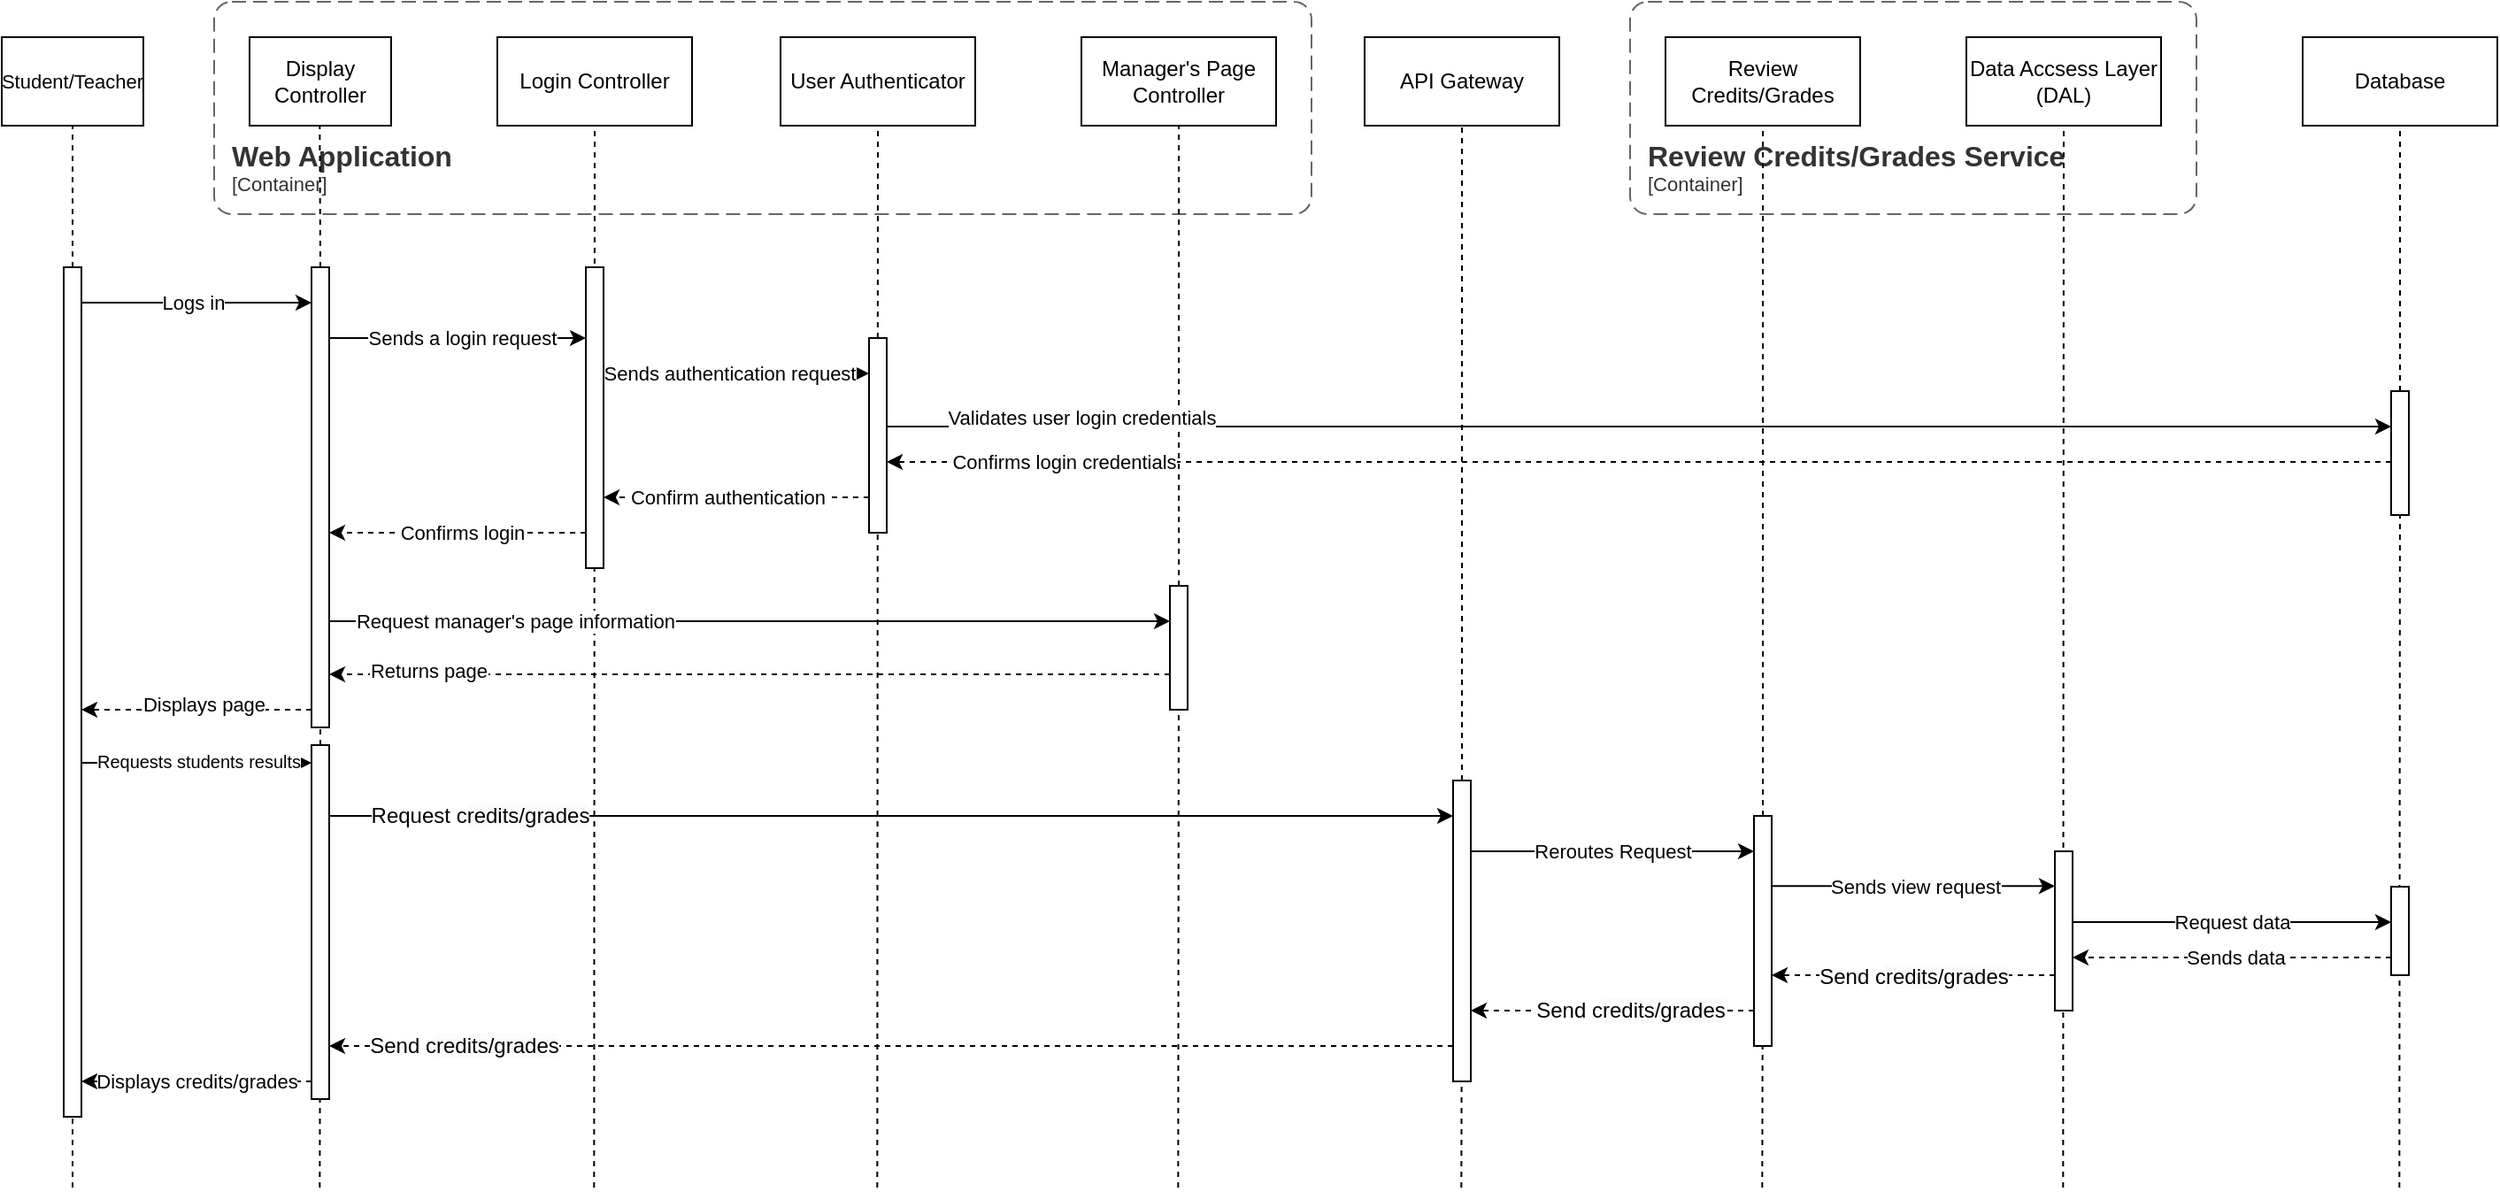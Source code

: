 <mxfile version="25.0.3">
  <diagram name="Page-1" id="2YBvvXClWsGukQMizWep">
    <mxGraphModel dx="1290" dy="1703" grid="1" gridSize="10" guides="1" tooltips="1" connect="1" arrows="1" fold="1" page="1" pageScale="1" pageWidth="850" pageHeight="1100" background="#ffffff" math="0" shadow="0">
      <root>
        <mxCell id="0" />
        <mxCell id="1" parent="0" />
        <object placeholders="1" c4Name="Review Credits/Grades Service" c4Type="ContainerScopeBoundary" c4Application="Container" label="&lt;font style=&quot;font-size: 16px&quot;&gt;&lt;b&gt;&lt;div style=&quot;text-align: left&quot;&gt;%c4Name%&lt;/div&gt;&lt;/b&gt;&lt;/font&gt;&lt;div style=&quot;text-align: left&quot;&gt;[%c4Application%]&lt;/div&gt;" id="wkqr8Lv-P-HSKv5gRVWf-94">
          <mxCell style="rounded=1;fontSize=11;whiteSpace=wrap;html=1;dashed=1;arcSize=20;fillColor=none;strokeColor=#666666;fontColor=#333333;labelBackgroundColor=none;align=left;verticalAlign=bottom;labelBorderColor=none;spacingTop=0;spacing=10;dashPattern=8 4;metaEdit=1;rotatable=0;perimeter=rectanglePerimeter;noLabel=0;labelPadding=0;allowArrows=0;connectable=0;expand=0;recursiveResize=0;editable=1;pointerEvents=0;absoluteArcSize=1;points=[[0.25,0,0],[0.5,0,0],[0.75,0,0],[1,0.25,0],[1,0.5,0],[1,0.75,0],[0.75,1,0],[0.5,1,0],[0.25,1,0],[0,0.75,0],[0,0.5,0],[0,0.25,0]];" parent="1" vertex="1">
            <mxGeometry x="960" y="-30" width="320" height="120" as="geometry" />
          </mxCell>
        </object>
        <object placeholders="1" c4Name="Web Application" c4Type="ContainerScopeBoundary" c4Application="Container" label="&lt;font style=&quot;font-size: 16px&quot;&gt;&lt;b&gt;&lt;div style=&quot;text-align: left&quot;&gt;%c4Name%&lt;/div&gt;&lt;/b&gt;&lt;/font&gt;&lt;div style=&quot;text-align: left&quot;&gt;[%c4Application%]&lt;/div&gt;" id="wkqr8Lv-P-HSKv5gRVWf-93">
          <mxCell style="rounded=1;fontSize=11;whiteSpace=wrap;html=1;dashed=1;arcSize=20;fillColor=none;strokeColor=#666666;fontColor=#333333;labelBackgroundColor=none;align=left;verticalAlign=bottom;labelBorderColor=none;spacingTop=0;spacing=10;dashPattern=8 4;metaEdit=1;rotatable=0;perimeter=rectanglePerimeter;noLabel=0;labelPadding=0;allowArrows=0;connectable=0;expand=0;recursiveResize=0;editable=1;pointerEvents=0;absoluteArcSize=1;points=[[0.25,0,0],[0.5,0,0],[0.75,0,0],[1,0.25,0],[1,0.5,0],[1,0.75,0],[0.75,1,0],[0.5,1,0],[0.25,1,0],[0,0.75,0],[0,0.5,0],[0,0.25,0]];" parent="1" vertex="1">
            <mxGeometry x="160" y="-30" width="620" height="120" as="geometry" />
          </mxCell>
        </object>
        <mxCell id="wkqr8Lv-P-HSKv5gRVWf-9" value="&lt;font style=&quot;font-size: 11px;&quot;&gt;Student/Teacher&lt;/font&gt;" style="rounded=0;whiteSpace=wrap;html=1;" parent="1" vertex="1">
          <mxGeometry x="40" y="-10" width="80" height="50" as="geometry" />
        </mxCell>
        <mxCell id="wkqr8Lv-P-HSKv5gRVWf-10" value="Display Contr&lt;span style=&quot;color: rgba(0, 0, 0, 0); font-family: monospace; font-size: 0px; text-align: start; text-wrap: nowrap;&quot;&gt;%3CmxGraphModel%3E%3Croot%3E%3CmxCell%20id%3D%220%22%2F%3E%3CmxCell%20id%3D%221%22%20parent%3D%220%22%2F%3E%3CmxCell%20id%3D%222%22%20value%3D%22Teacher%22%20style%3D%22rounded%3D0%3BwhiteSpace%3Dwrap%3Bhtml%3D1%3B%22%20vertex%3D%221%22%20parent%3D%221%22%3E%3CmxGeometry%20x%3D%2280%22%20y%3D%2240%22%20width%3D%2280%22%20height%3D%2250%22%20as%3D%22geometry%22%2F%3E%3C%2FmxCell%3E%3C%2Froot%3E%3C%2FmxGraphModel%3E&lt;/span&gt;oller" style="rounded=0;whiteSpace=wrap;html=1;" parent="1" vertex="1">
          <mxGeometry x="180" y="-10" width="80" height="50" as="geometry" />
        </mxCell>
        <mxCell id="wkqr8Lv-P-HSKv5gRVWf-11" value="Login Controller" style="rounded=0;whiteSpace=wrap;html=1;" parent="1" vertex="1">
          <mxGeometry x="320" y="-10" width="110" height="50" as="geometry" />
        </mxCell>
        <mxCell id="wkqr8Lv-P-HSKv5gRVWf-13" value="User Authenticator" style="rounded=0;whiteSpace=wrap;html=1;" parent="1" vertex="1">
          <mxGeometry x="480" y="-10" width="110" height="50" as="geometry" />
        </mxCell>
        <mxCell id="wkqr8Lv-P-HSKv5gRVWf-14" value="Manager&#39;s Page Controller" style="rounded=0;whiteSpace=wrap;html=1;" parent="1" vertex="1">
          <mxGeometry x="650" y="-10" width="110" height="50" as="geometry" />
        </mxCell>
        <mxCell id="wkqr8Lv-P-HSKv5gRVWf-15" value="API Gateway" style="rounded=0;whiteSpace=wrap;html=1;" parent="1" vertex="1">
          <mxGeometry x="810" y="-10" width="110" height="50" as="geometry" />
        </mxCell>
        <mxCell id="wkqr8Lv-P-HSKv5gRVWf-16" value="Review Credits/Grades" style="rounded=0;whiteSpace=wrap;html=1;" parent="1" vertex="1">
          <mxGeometry x="980" y="-10" width="110" height="50" as="geometry" />
        </mxCell>
        <mxCell id="wkqr8Lv-P-HSKv5gRVWf-17" value="Database" style="rounded=0;whiteSpace=wrap;html=1;" parent="1" vertex="1">
          <mxGeometry x="1340" y="-10" width="110" height="50" as="geometry" />
        </mxCell>
        <mxCell id="wkqr8Lv-P-HSKv5gRVWf-18" value="Data Accsess Layer (DAL)" style="rounded=0;whiteSpace=wrap;html=1;" parent="1" vertex="1">
          <mxGeometry x="1150" y="-10" width="110" height="50" as="geometry" />
        </mxCell>
        <mxCell id="wkqr8Lv-P-HSKv5gRVWf-19" value="" style="endArrow=none;dashed=1;html=1;rounded=0;exitX=0.5;exitY=0;exitDx=0;exitDy=0;" parent="1" source="wkqr8Lv-P-HSKv5gRVWf-28" edge="1">
          <mxGeometry width="50" height="50" relative="1" as="geometry">
            <mxPoint x="80" y="70" as="sourcePoint" />
            <mxPoint x="80" y="40" as="targetPoint" />
          </mxGeometry>
        </mxCell>
        <mxCell id="wkqr8Lv-P-HSKv5gRVWf-20" value="" style="endArrow=none;dashed=1;html=1;rounded=0;exitX=0.5;exitY=0;exitDx=0;exitDy=0;" parent="1" source="wkqr8Lv-P-HSKv5gRVWf-30" edge="1">
          <mxGeometry width="50" height="50" relative="1" as="geometry">
            <mxPoint x="219.724" y="70" as="sourcePoint" />
            <mxPoint x="219.66" y="40" as="targetPoint" />
          </mxGeometry>
        </mxCell>
        <mxCell id="wkqr8Lv-P-HSKv5gRVWf-21" value="" style="endArrow=none;dashed=1;html=1;rounded=0;entryX=0.5;entryY=1;entryDx=0;entryDy=0;" parent="1" target="wkqr8Lv-P-HSKv5gRVWf-11" edge="1">
          <mxGeometry width="50" height="50" relative="1" as="geometry">
            <mxPoint x="374.66" y="640" as="sourcePoint" />
            <mxPoint x="374.66" y="90" as="targetPoint" />
          </mxGeometry>
        </mxCell>
        <mxCell id="wkqr8Lv-P-HSKv5gRVWf-22" value="" style="endArrow=none;dashed=1;html=1;rounded=0;entryX=0.5;entryY=1;entryDx=0;entryDy=0;" parent="1" target="wkqr8Lv-P-HSKv5gRVWf-13" edge="1">
          <mxGeometry width="50" height="50" relative="1" as="geometry">
            <mxPoint x="534.66" y="640" as="sourcePoint" />
            <mxPoint x="534.66" y="90" as="targetPoint" />
          </mxGeometry>
        </mxCell>
        <mxCell id="wkqr8Lv-P-HSKv5gRVWf-23" value="" style="endArrow=none;dashed=1;html=1;rounded=0;entryX=0.5;entryY=1;entryDx=0;entryDy=0;" parent="1" source="wkqr8Lv-P-HSKv5gRVWf-48" target="wkqr8Lv-P-HSKv5gRVWf-14" edge="1">
          <mxGeometry width="50" height="50" relative="1" as="geometry">
            <mxPoint x="704.66" y="640" as="sourcePoint" />
            <mxPoint x="704.66" y="90" as="targetPoint" />
          </mxGeometry>
        </mxCell>
        <mxCell id="wkqr8Lv-P-HSKv5gRVWf-24" value="" style="endArrow=none;dashed=1;html=1;rounded=0;entryX=0.5;entryY=1;entryDx=0;entryDy=0;" parent="1" source="wkqr8Lv-P-HSKv5gRVWf-52" target="wkqr8Lv-P-HSKv5gRVWf-15" edge="1">
          <mxGeometry width="50" height="50" relative="1" as="geometry">
            <mxPoint x="864.66" y="640" as="sourcePoint" />
            <mxPoint x="864.66" y="90" as="targetPoint" />
          </mxGeometry>
        </mxCell>
        <mxCell id="wkqr8Lv-P-HSKv5gRVWf-25" value="" style="endArrow=none;dashed=1;html=1;rounded=0;entryX=0.5;entryY=1;entryDx=0;entryDy=0;" parent="1" source="wkqr8Lv-P-HSKv5gRVWf-54" target="wkqr8Lv-P-HSKv5gRVWf-16" edge="1">
          <mxGeometry width="50" height="50" relative="1" as="geometry">
            <mxPoint x="1034.66" y="640" as="sourcePoint" />
            <mxPoint x="1034.66" y="90" as="targetPoint" />
          </mxGeometry>
        </mxCell>
        <mxCell id="wkqr8Lv-P-HSKv5gRVWf-26" value="" style="endArrow=none;dashed=1;html=1;rounded=0;entryX=0.5;entryY=1;entryDx=0;entryDy=0;" parent="1" target="wkqr8Lv-P-HSKv5gRVWf-18" edge="1">
          <mxGeometry width="50" height="50" relative="1" as="geometry">
            <mxPoint x="1204.66" y="640" as="sourcePoint" />
            <mxPoint x="1204.66" y="90" as="targetPoint" />
          </mxGeometry>
        </mxCell>
        <mxCell id="wkqr8Lv-P-HSKv5gRVWf-27" value="" style="endArrow=none;dashed=1;html=1;rounded=0;entryX=0.5;entryY=1;entryDx=0;entryDy=0;" parent="1" source="wkqr8Lv-P-HSKv5gRVWf-34" target="wkqr8Lv-P-HSKv5gRVWf-17" edge="1">
          <mxGeometry width="50" height="50" relative="1" as="geometry">
            <mxPoint x="1394.66" y="640" as="sourcePoint" />
            <mxPoint x="1394.66" y="90" as="targetPoint" />
          </mxGeometry>
        </mxCell>
        <mxCell id="wkqr8Lv-P-HSKv5gRVWf-29" value="" style="endArrow=none;dashed=1;html=1;rounded=0;" parent="1" target="wkqr8Lv-P-HSKv5gRVWf-28" edge="1">
          <mxGeometry width="50" height="50" relative="1" as="geometry">
            <mxPoint x="80" y="640" as="sourcePoint" />
            <mxPoint x="80" y="90" as="targetPoint" />
          </mxGeometry>
        </mxCell>
        <mxCell id="wkqr8Lv-P-HSKv5gRVWf-36" style="edgeStyle=orthogonalEdgeStyle;rounded=0;orthogonalLoop=1;jettySize=auto;html=1;entryX=0;entryY=0.5;entryDx=0;entryDy=0;" parent="1" edge="1">
          <mxGeometry relative="1" as="geometry">
            <mxPoint x="85" y="140.0" as="sourcePoint" />
            <mxPoint x="215" y="140.0" as="targetPoint" />
          </mxGeometry>
        </mxCell>
        <mxCell id="wkqr8Lv-P-HSKv5gRVWf-73" value="Logs in" style="edgeLabel;html=1;align=center;verticalAlign=middle;resizable=0;points=[];" parent="wkqr8Lv-P-HSKv5gRVWf-36" connectable="0" vertex="1">
          <mxGeometry x="-0.034" relative="1" as="geometry">
            <mxPoint as="offset" />
          </mxGeometry>
        </mxCell>
        <mxCell id="wkqr8Lv-P-HSKv5gRVWf-61" style="edgeStyle=orthogonalEdgeStyle;rounded=0;orthogonalLoop=1;jettySize=auto;html=1;" parent="1" edge="1">
          <mxGeometry relative="1" as="geometry">
            <mxPoint x="85" y="400.0" as="sourcePoint" />
            <mxPoint x="215" y="400.0" as="targetPoint" />
          </mxGeometry>
        </mxCell>
        <mxCell id="wkqr8Lv-P-HSKv5gRVWf-83" value="Requests students results" style="edgeLabel;html=1;align=center;verticalAlign=middle;resizable=0;points=[];fontSize=10;" parent="wkqr8Lv-P-HSKv5gRVWf-61" connectable="0" vertex="1">
          <mxGeometry x="-0.363" y="1" relative="1" as="geometry">
            <mxPoint x="24" as="offset" />
          </mxGeometry>
        </mxCell>
        <mxCell id="wkqr8Lv-P-HSKv5gRVWf-28" value="" style="rounded=0;whiteSpace=wrap;html=1;" parent="1" vertex="1">
          <mxGeometry x="75" y="120" width="10" height="480" as="geometry" />
        </mxCell>
        <mxCell id="wkqr8Lv-P-HSKv5gRVWf-31" value="" style="endArrow=none;dashed=1;html=1;rounded=0;" parent="1" source="wkqr8Lv-P-HSKv5gRVWf-71" target="wkqr8Lv-P-HSKv5gRVWf-30" edge="1">
          <mxGeometry width="50" height="50" relative="1" as="geometry">
            <mxPoint x="219.66" y="640" as="sourcePoint" />
            <mxPoint x="219.66" y="90" as="targetPoint" />
          </mxGeometry>
        </mxCell>
        <mxCell id="wkqr8Lv-P-HSKv5gRVWf-37" style="edgeStyle=orthogonalEdgeStyle;rounded=0;orthogonalLoop=1;jettySize=auto;html=1;entryX=0;entryY=0.5;entryDx=0;entryDy=0;" parent="1" edge="1">
          <mxGeometry relative="1" as="geometry">
            <mxPoint x="225" y="160.0" as="sourcePoint" />
            <mxPoint x="370" y="160.0" as="targetPoint" />
          </mxGeometry>
        </mxCell>
        <mxCell id="wkqr8Lv-P-HSKv5gRVWf-74" value="Sends a login request" style="edgeLabel;html=1;align=center;verticalAlign=middle;resizable=0;points=[];" parent="wkqr8Lv-P-HSKv5gRVWf-37" connectable="0" vertex="1">
          <mxGeometry x="-0.105" relative="1" as="geometry">
            <mxPoint x="10" as="offset" />
          </mxGeometry>
        </mxCell>
        <mxCell id="wkqr8Lv-P-HSKv5gRVWf-49" style="edgeStyle=orthogonalEdgeStyle;rounded=0;orthogonalLoop=1;jettySize=auto;html=1;" parent="1" source="wkqr8Lv-P-HSKv5gRVWf-30" target="wkqr8Lv-P-HSKv5gRVWf-48" edge="1">
          <mxGeometry relative="1" as="geometry">
            <Array as="points">
              <mxPoint x="350" y="320" />
              <mxPoint x="350" y="320" />
            </Array>
          </mxGeometry>
        </mxCell>
        <mxCell id="wkqr8Lv-P-HSKv5gRVWf-80" value="Request manager&#39;s page information" style="edgeLabel;html=1;align=center;verticalAlign=middle;resizable=0;points=[];" parent="wkqr8Lv-P-HSKv5gRVWf-49" connectable="0" vertex="1">
          <mxGeometry x="-0.167" relative="1" as="geometry">
            <mxPoint x="-93" as="offset" />
          </mxGeometry>
        </mxCell>
        <mxCell id="wkqr8Lv-P-HSKv5gRVWf-62" style="edgeStyle=orthogonalEdgeStyle;rounded=0;orthogonalLoop=1;jettySize=auto;html=1;" parent="1" edge="1">
          <mxGeometry relative="1" as="geometry">
            <mxPoint x="225" y="430.0" as="sourcePoint" />
            <mxPoint x="860" y="430.0" as="targetPoint" />
          </mxGeometry>
        </mxCell>
        <mxCell id="wkqr8Lv-P-HSKv5gRVWf-84" value="&lt;font style=&quot;font-size: 12px;&quot;&gt;Request&amp;nbsp;&lt;/font&gt;&lt;font style=&quot;font-size: 12px;&quot;&gt;c&lt;/font&gt;&lt;span style=&quot;font-size: 12px; text-wrap-mode: wrap; background-color: rgb(251, 251, 251);&quot;&gt;redits/g&lt;/span&gt;&lt;span style=&quot;font-size: 12px; text-wrap-mode: wrap; background-color: rgb(251, 251, 251);&quot;&gt;rades&lt;/span&gt;" style="edgeLabel;html=1;align=center;verticalAlign=middle;resizable=0;points=[];" parent="wkqr8Lv-P-HSKv5gRVWf-62" connectable="0" vertex="1">
          <mxGeometry x="-0.146" relative="1" as="geometry">
            <mxPoint x="-186" as="offset" />
          </mxGeometry>
        </mxCell>
        <mxCell id="wkqr8Lv-P-HSKv5gRVWf-30" value="" style="rounded=0;whiteSpace=wrap;html=1;" parent="1" vertex="1">
          <mxGeometry x="215" y="120" width="10" height="260" as="geometry" />
        </mxCell>
        <mxCell id="wkqr8Lv-P-HSKv5gRVWf-38" style="edgeStyle=orthogonalEdgeStyle;rounded=0;orthogonalLoop=1;jettySize=auto;html=1;" parent="1" source="wkqr8Lv-P-HSKv5gRVWf-32" target="wkqr8Lv-P-HSKv5gRVWf-33" edge="1">
          <mxGeometry relative="1" as="geometry">
            <Array as="points">
              <mxPoint x="460" y="180" />
              <mxPoint x="460" y="180" />
            </Array>
          </mxGeometry>
        </mxCell>
        <mxCell id="wkqr8Lv-P-HSKv5gRVWf-75" value="Sends authentication request" style="edgeLabel;html=1;align=center;verticalAlign=middle;resizable=0;points=[];" parent="wkqr8Lv-P-HSKv5gRVWf-38" connectable="0" vertex="1">
          <mxGeometry x="0.115" relative="1" as="geometry">
            <mxPoint x="-13" as="offset" />
          </mxGeometry>
        </mxCell>
        <mxCell id="wkqr8Lv-P-HSKv5gRVWf-32" value="" style="rounded=0;whiteSpace=wrap;html=1;" parent="1" vertex="1">
          <mxGeometry x="370" y="120" width="10" height="170" as="geometry" />
        </mxCell>
        <mxCell id="wkqr8Lv-P-HSKv5gRVWf-60" style="edgeStyle=orthogonalEdgeStyle;rounded=0;orthogonalLoop=1;jettySize=auto;html=1;" parent="1" source="wkqr8Lv-P-HSKv5gRVWf-33" target="wkqr8Lv-P-HSKv5gRVWf-34" edge="1">
          <mxGeometry relative="1" as="geometry">
            <Array as="points">
              <mxPoint x="970" y="210" />
              <mxPoint x="970" y="210" />
            </Array>
          </mxGeometry>
        </mxCell>
        <mxCell id="wkqr8Lv-P-HSKv5gRVWf-76" value="Validates user login credentials" style="edgeLabel;html=1;align=center;verticalAlign=middle;resizable=0;points=[];" parent="wkqr8Lv-P-HSKv5gRVWf-60" connectable="0" vertex="1">
          <mxGeometry x="-0.32" y="3" relative="1" as="geometry">
            <mxPoint x="-179" y="-2" as="offset" />
          </mxGeometry>
        </mxCell>
        <mxCell id="wkqr8Lv-P-HSKv5gRVWf-33" value="" style="rounded=0;whiteSpace=wrap;html=1;" parent="1" vertex="1">
          <mxGeometry x="530" y="160" width="10" height="110" as="geometry" />
        </mxCell>
        <mxCell id="wkqr8Lv-P-HSKv5gRVWf-35" value="" style="endArrow=none;dashed=1;html=1;rounded=0;" parent="1" target="wkqr8Lv-P-HSKv5gRVWf-34" edge="1">
          <mxGeometry width="50" height="50" relative="1" as="geometry">
            <mxPoint x="1394.66" y="640" as="sourcePoint" />
            <mxPoint x="1394.66" y="90" as="targetPoint" />
          </mxGeometry>
        </mxCell>
        <mxCell id="wkqr8Lv-P-HSKv5gRVWf-34" value="" style="rounded=0;whiteSpace=wrap;html=1;" parent="1" vertex="1">
          <mxGeometry x="1390" y="190" width="10" height="70" as="geometry" />
        </mxCell>
        <mxCell id="wkqr8Lv-P-HSKv5gRVWf-42" value="" style="html=1;labelBackgroundColor=#ffffff;startArrow=none;startFill=0;startSize=6;endArrow=classic;endFill=1;endSize=6;jettySize=auto;orthogonalLoop=1;strokeWidth=1;dashed=1;fontSize=14;rounded=0;" parent="1" edge="1">
          <mxGeometry width="60" height="60" relative="1" as="geometry">
            <mxPoint x="1390" y="230.0" as="sourcePoint" />
            <mxPoint x="540" y="230.0" as="targetPoint" />
          </mxGeometry>
        </mxCell>
        <mxCell id="wkqr8Lv-P-HSKv5gRVWf-77" value="Confirms login credentials" style="edgeLabel;html=1;align=center;verticalAlign=middle;resizable=0;points=[];" parent="wkqr8Lv-P-HSKv5gRVWf-42" connectable="0" vertex="1">
          <mxGeometry x="0.269" y="-3" relative="1" as="geometry">
            <mxPoint x="-211" y="3" as="offset" />
          </mxGeometry>
        </mxCell>
        <mxCell id="wkqr8Lv-P-HSKv5gRVWf-43" value="" style="html=1;labelBackgroundColor=#ffffff;startArrow=none;startFill=0;startSize=6;endArrow=classic;endFill=1;endSize=6;jettySize=auto;orthogonalLoop=1;strokeWidth=1;dashed=1;fontSize=14;rounded=0;" parent="1" edge="1">
          <mxGeometry width="60" height="60" relative="1" as="geometry">
            <mxPoint x="530" y="250.005" as="sourcePoint" />
            <mxPoint x="380" y="250.0" as="targetPoint" />
          </mxGeometry>
        </mxCell>
        <mxCell id="wkqr8Lv-P-HSKv5gRVWf-78" value="Confirm authentication" style="edgeLabel;html=1;align=center;verticalAlign=middle;resizable=0;points=[];" parent="wkqr8Lv-P-HSKv5gRVWf-43" connectable="0" vertex="1">
          <mxGeometry x="0.151" y="-2" relative="1" as="geometry">
            <mxPoint x="6" y="2" as="offset" />
          </mxGeometry>
        </mxCell>
        <mxCell id="wkqr8Lv-P-HSKv5gRVWf-44" value="" style="html=1;labelBackgroundColor=#ffffff;startArrow=none;startFill=0;startSize=6;endArrow=classic;endFill=1;endSize=6;jettySize=auto;orthogonalLoop=1;strokeWidth=1;dashed=1;fontSize=14;rounded=0;" parent="1" edge="1">
          <mxGeometry width="60" height="60" relative="1" as="geometry">
            <mxPoint x="370" y="270.0" as="sourcePoint" />
            <mxPoint x="225" y="270.0" as="targetPoint" />
          </mxGeometry>
        </mxCell>
        <mxCell id="wkqr8Lv-P-HSKv5gRVWf-79" value="Confirms login" style="edgeLabel;html=1;align=center;verticalAlign=middle;resizable=0;points=[];" parent="wkqr8Lv-P-HSKv5gRVWf-44" connectable="0" vertex="1">
          <mxGeometry x="-0.161" y="-1" relative="1" as="geometry">
            <mxPoint x="-9" y="1" as="offset" />
          </mxGeometry>
        </mxCell>
        <mxCell id="wkqr8Lv-P-HSKv5gRVWf-46" value="" style="html=1;labelBackgroundColor=#ffffff;startArrow=none;startFill=0;startSize=6;endArrow=classic;endFill=1;endSize=6;jettySize=auto;orthogonalLoop=1;strokeWidth=1;dashed=1;fontSize=14;rounded=0;" parent="1" edge="1">
          <mxGeometry width="60" height="60" relative="1" as="geometry">
            <mxPoint x="215" y="370.0" as="sourcePoint" />
            <mxPoint x="85" y="370.0" as="targetPoint" />
          </mxGeometry>
        </mxCell>
        <mxCell id="wkqr8Lv-P-HSKv5gRVWf-82" value="Displays page" style="edgeLabel;html=1;align=center;verticalAlign=middle;resizable=0;points=[];" parent="wkqr8Lv-P-HSKv5gRVWf-46" connectable="0" vertex="1">
          <mxGeometry x="-0.051" y="-3" relative="1" as="geometry">
            <mxPoint as="offset" />
          </mxGeometry>
        </mxCell>
        <mxCell id="wkqr8Lv-P-HSKv5gRVWf-50" value="" style="html=1;labelBackgroundColor=#ffffff;startArrow=none;startFill=0;startSize=6;endArrow=classic;endFill=1;endSize=6;jettySize=auto;orthogonalLoop=1;strokeWidth=1;dashed=1;fontSize=14;rounded=0;" parent="1" edge="1">
          <mxGeometry width="60" height="60" relative="1" as="geometry">
            <mxPoint x="700" y="350.0" as="sourcePoint" />
            <mxPoint x="225" y="350.0" as="targetPoint" />
          </mxGeometry>
        </mxCell>
        <mxCell id="wkqr8Lv-P-HSKv5gRVWf-81" value="Returns page" style="edgeLabel;html=1;align=center;verticalAlign=middle;resizable=0;points=[];" parent="wkqr8Lv-P-HSKv5gRVWf-50" connectable="0" vertex="1">
          <mxGeometry x="0.114" y="-2" relative="1" as="geometry">
            <mxPoint x="-155" as="offset" />
          </mxGeometry>
        </mxCell>
        <mxCell id="wkqr8Lv-P-HSKv5gRVWf-51" value="" style="endArrow=none;dashed=1;html=1;rounded=0;" parent="1" target="wkqr8Lv-P-HSKv5gRVWf-48" edge="1">
          <mxGeometry width="50" height="50" relative="1" as="geometry">
            <mxPoint x="704.66" y="640" as="sourcePoint" />
            <mxPoint x="704.66" y="90" as="targetPoint" />
          </mxGeometry>
        </mxCell>
        <mxCell id="wkqr8Lv-P-HSKv5gRVWf-48" value="" style="rounded=0;whiteSpace=wrap;html=1;" parent="1" vertex="1">
          <mxGeometry x="700" y="300" width="10" height="70" as="geometry" />
        </mxCell>
        <mxCell id="wkqr8Lv-P-HSKv5gRVWf-53" value="" style="endArrow=none;dashed=1;html=1;rounded=0;" parent="1" target="wkqr8Lv-P-HSKv5gRVWf-52" edge="1">
          <mxGeometry width="50" height="50" relative="1" as="geometry">
            <mxPoint x="864.66" y="640" as="sourcePoint" />
            <mxPoint x="864.66" y="90" as="targetPoint" />
          </mxGeometry>
        </mxCell>
        <mxCell id="wkqr8Lv-P-HSKv5gRVWf-63" style="edgeStyle=orthogonalEdgeStyle;rounded=0;orthogonalLoop=1;jettySize=auto;html=1;" parent="1" source="wkqr8Lv-P-HSKv5gRVWf-52" target="wkqr8Lv-P-HSKv5gRVWf-54" edge="1">
          <mxGeometry relative="1" as="geometry">
            <Array as="points">
              <mxPoint x="950" y="450" />
              <mxPoint x="950" y="450" />
            </Array>
          </mxGeometry>
        </mxCell>
        <mxCell id="wkqr8Lv-P-HSKv5gRVWf-85" value="Reroutes Request" style="edgeLabel;html=1;align=center;verticalAlign=middle;resizable=0;points=[];" parent="wkqr8Lv-P-HSKv5gRVWf-63" connectable="0" vertex="1">
          <mxGeometry x="-0.122" y="-3" relative="1" as="geometry">
            <mxPoint x="10" y="-3" as="offset" />
          </mxGeometry>
        </mxCell>
        <mxCell id="wkqr8Lv-P-HSKv5gRVWf-52" value="" style="rounded=0;whiteSpace=wrap;html=1;" parent="1" vertex="1">
          <mxGeometry x="860" y="410" width="10" height="170" as="geometry" />
        </mxCell>
        <mxCell id="wkqr8Lv-P-HSKv5gRVWf-55" value="" style="endArrow=none;dashed=1;html=1;rounded=0;" parent="1" target="wkqr8Lv-P-HSKv5gRVWf-54" edge="1">
          <mxGeometry width="50" height="50" relative="1" as="geometry">
            <mxPoint x="1034.66" y="640" as="sourcePoint" />
            <mxPoint x="1034.66" y="90" as="targetPoint" />
          </mxGeometry>
        </mxCell>
        <mxCell id="wkqr8Lv-P-HSKv5gRVWf-64" style="edgeStyle=orthogonalEdgeStyle;rounded=0;orthogonalLoop=1;jettySize=auto;html=1;" parent="1" edge="1">
          <mxGeometry relative="1" as="geometry">
            <mxPoint x="1040" y="469.66" as="sourcePoint" />
            <mxPoint x="1200" y="469.66" as="targetPoint" />
          </mxGeometry>
        </mxCell>
        <mxCell id="wkqr8Lv-P-HSKv5gRVWf-86" value="Sends view request" style="edgeLabel;html=1;align=center;verticalAlign=middle;resizable=0;points=[];" parent="wkqr8Lv-P-HSKv5gRVWf-64" connectable="0" vertex="1">
          <mxGeometry x="-0.282" y="2" relative="1" as="geometry">
            <mxPoint x="23" y="2" as="offset" />
          </mxGeometry>
        </mxCell>
        <mxCell id="wkqr8Lv-P-HSKv5gRVWf-54" value="" style="rounded=0;whiteSpace=wrap;html=1;" parent="1" vertex="1">
          <mxGeometry x="1030" y="430" width="10" height="130" as="geometry" />
        </mxCell>
        <mxCell id="wkqr8Lv-P-HSKv5gRVWf-65" style="edgeStyle=orthogonalEdgeStyle;rounded=0;orthogonalLoop=1;jettySize=auto;html=1;" parent="1" source="wkqr8Lv-P-HSKv5gRVWf-56" target="wkqr8Lv-P-HSKv5gRVWf-58" edge="1">
          <mxGeometry relative="1" as="geometry">
            <Array as="points">
              <mxPoint x="1300" y="490" />
              <mxPoint x="1300" y="490" />
            </Array>
          </mxGeometry>
        </mxCell>
        <mxCell id="wkqr8Lv-P-HSKv5gRVWf-87" value="Request data" style="edgeLabel;html=1;align=center;verticalAlign=middle;resizable=0;points=[];" parent="wkqr8Lv-P-HSKv5gRVWf-65" connectable="0" vertex="1">
          <mxGeometry x="-0.12" y="3" relative="1" as="geometry">
            <mxPoint x="11" y="3" as="offset" />
          </mxGeometry>
        </mxCell>
        <mxCell id="wkqr8Lv-P-HSKv5gRVWf-56" value="" style="rounded=0;whiteSpace=wrap;html=1;" parent="1" vertex="1">
          <mxGeometry x="1200" y="450" width="10" height="90" as="geometry" />
        </mxCell>
        <mxCell id="wkqr8Lv-P-HSKv5gRVWf-58" value="" style="rounded=0;whiteSpace=wrap;html=1;" parent="1" vertex="1">
          <mxGeometry x="1390" y="470" width="10" height="50" as="geometry" />
        </mxCell>
        <mxCell id="wkqr8Lv-P-HSKv5gRVWf-66" value="" style="html=1;labelBackgroundColor=#ffffff;startArrow=none;startFill=0;startSize=6;endArrow=classic;endFill=1;endSize=6;jettySize=auto;orthogonalLoop=1;strokeWidth=1;dashed=1;fontSize=14;rounded=0;" parent="1" edge="1">
          <mxGeometry width="60" height="60" relative="1" as="geometry">
            <mxPoint x="1390" y="510.0" as="sourcePoint" />
            <mxPoint x="1210" y="510.0" as="targetPoint" />
          </mxGeometry>
        </mxCell>
        <mxCell id="wkqr8Lv-P-HSKv5gRVWf-88" value="Sends data" style="edgeLabel;html=1;align=center;verticalAlign=middle;resizable=0;points=[];" parent="wkqr8Lv-P-HSKv5gRVWf-66" connectable="0" vertex="1">
          <mxGeometry x="-0.018" relative="1" as="geometry">
            <mxPoint as="offset" />
          </mxGeometry>
        </mxCell>
        <mxCell id="wkqr8Lv-P-HSKv5gRVWf-67" value="" style="html=1;labelBackgroundColor=#ffffff;startArrow=none;startFill=0;startSize=6;endArrow=classic;endFill=1;endSize=6;jettySize=auto;orthogonalLoop=1;strokeWidth=1;dashed=1;fontSize=14;rounded=0;" parent="1" edge="1">
          <mxGeometry width="60" height="60" relative="1" as="geometry">
            <mxPoint x="1200" y="520.0" as="sourcePoint" />
            <mxPoint x="1040" y="520.0" as="targetPoint" />
          </mxGeometry>
        </mxCell>
        <mxCell id="wkqr8Lv-P-HSKv5gRVWf-89" value="&lt;font style=&quot;font-size: 12px;&quot;&gt;Send c&lt;/font&gt;&lt;span style=&quot;font-size: 12px; text-wrap-mode: wrap; background-color: rgb(251, 251, 251);&quot;&gt;redits/g&lt;/span&gt;&lt;span style=&quot;font-size: 12px; text-wrap-mode: wrap; background-color: rgb(251, 251, 251);&quot;&gt;rades&lt;/span&gt;" style="edgeLabel;html=1;align=center;verticalAlign=middle;resizable=0;points=[];" parent="wkqr8Lv-P-HSKv5gRVWf-67" connectable="0" vertex="1">
          <mxGeometry x="0.006" y="1" relative="1" as="geometry">
            <mxPoint as="offset" />
          </mxGeometry>
        </mxCell>
        <mxCell id="wkqr8Lv-P-HSKv5gRVWf-68" value="" style="html=1;labelBackgroundColor=#ffffff;startArrow=none;startFill=0;startSize=6;endArrow=classic;endFill=1;endSize=6;jettySize=auto;orthogonalLoop=1;strokeWidth=1;dashed=1;fontSize=14;rounded=0;" parent="1" edge="1">
          <mxGeometry width="60" height="60" relative="1" as="geometry">
            <mxPoint x="1030" y="540.0" as="sourcePoint" />
            <mxPoint x="870" y="540.0" as="targetPoint" />
          </mxGeometry>
        </mxCell>
        <mxCell id="wkqr8Lv-P-HSKv5gRVWf-90" value="&lt;font style=&quot;font-size: 12px;&quot;&gt;Send c&lt;/font&gt;&lt;span style=&quot;text-wrap-mode: wrap; font-size: 12px; background-color: rgb(251, 251, 251);&quot;&gt;redits/g&lt;/span&gt;&lt;span style=&quot;text-wrap-mode: wrap; font-size: 12px; background-color: rgb(251, 251, 251);&quot;&gt;rades&lt;/span&gt;" style="edgeLabel;html=1;align=center;verticalAlign=middle;resizable=0;points=[];" parent="wkqr8Lv-P-HSKv5gRVWf-68" connectable="0" vertex="1">
          <mxGeometry x="0.114" relative="1" as="geometry">
            <mxPoint x="19" as="offset" />
          </mxGeometry>
        </mxCell>
        <mxCell id="wkqr8Lv-P-HSKv5gRVWf-69" value="" style="html=1;labelBackgroundColor=#ffffff;startArrow=none;startFill=0;startSize=6;endArrow=classic;endFill=1;endSize=6;jettySize=auto;orthogonalLoop=1;strokeWidth=1;dashed=1;fontSize=14;rounded=0;" parent="1" edge="1">
          <mxGeometry width="60" height="60" relative="1" as="geometry">
            <mxPoint x="860" y="560.0" as="sourcePoint" />
            <mxPoint x="225" y="560.0" as="targetPoint" />
          </mxGeometry>
        </mxCell>
        <mxCell id="wkqr8Lv-P-HSKv5gRVWf-91" value="&lt;font style=&quot;font-size: 12px;&quot;&gt;Send c&lt;/font&gt;&lt;span style=&quot;text-wrap-mode: wrap; font-size: 12px; background-color: rgb(251, 251, 251);&quot;&gt;redits/g&lt;/span&gt;&lt;span style=&quot;text-wrap-mode: wrap; font-size: 12px; background-color: rgb(251, 251, 251);&quot;&gt;rades&lt;/span&gt;" style="edgeLabel;html=1;align=center;verticalAlign=middle;resizable=0;points=[];" parent="wkqr8Lv-P-HSKv5gRVWf-69" connectable="0" vertex="1">
          <mxGeometry x="-0.097" y="-1" relative="1" as="geometry">
            <mxPoint x="-273" y="1" as="offset" />
          </mxGeometry>
        </mxCell>
        <mxCell id="wkqr8Lv-P-HSKv5gRVWf-70" value="" style="html=1;labelBackgroundColor=#ffffff;startArrow=none;startFill=0;startSize=6;endArrow=classic;endFill=1;endSize=6;jettySize=auto;orthogonalLoop=1;strokeWidth=1;dashed=1;fontSize=14;rounded=0;" parent="1" edge="1">
          <mxGeometry width="60" height="60" relative="1" as="geometry">
            <mxPoint x="215" y="580.0" as="sourcePoint" />
            <mxPoint x="85" y="580.0" as="targetPoint" />
          </mxGeometry>
        </mxCell>
        <mxCell id="wkqr8Lv-P-HSKv5gRVWf-92" value="&lt;font&gt;Displays credits/grades&lt;/font&gt;" style="edgeLabel;html=1;align=center;verticalAlign=middle;resizable=0;points=[];" parent="wkqr8Lv-P-HSKv5gRVWf-70" connectable="0" vertex="1">
          <mxGeometry x="0.108" y="-2" relative="1" as="geometry">
            <mxPoint x="7" y="2" as="offset" />
          </mxGeometry>
        </mxCell>
        <mxCell id="wkqr8Lv-P-HSKv5gRVWf-72" value="" style="endArrow=none;dashed=1;html=1;rounded=0;" parent="1" target="wkqr8Lv-P-HSKv5gRVWf-71" edge="1">
          <mxGeometry width="50" height="50" relative="1" as="geometry">
            <mxPoint x="219.66" y="640" as="sourcePoint" />
            <mxPoint x="220" y="380" as="targetPoint" />
          </mxGeometry>
        </mxCell>
        <mxCell id="wkqr8Lv-P-HSKv5gRVWf-71" value="" style="rounded=0;whiteSpace=wrap;html=1;" parent="1" vertex="1">
          <mxGeometry x="215" y="390" width="10" height="200" as="geometry" />
        </mxCell>
      </root>
    </mxGraphModel>
  </diagram>
</mxfile>
